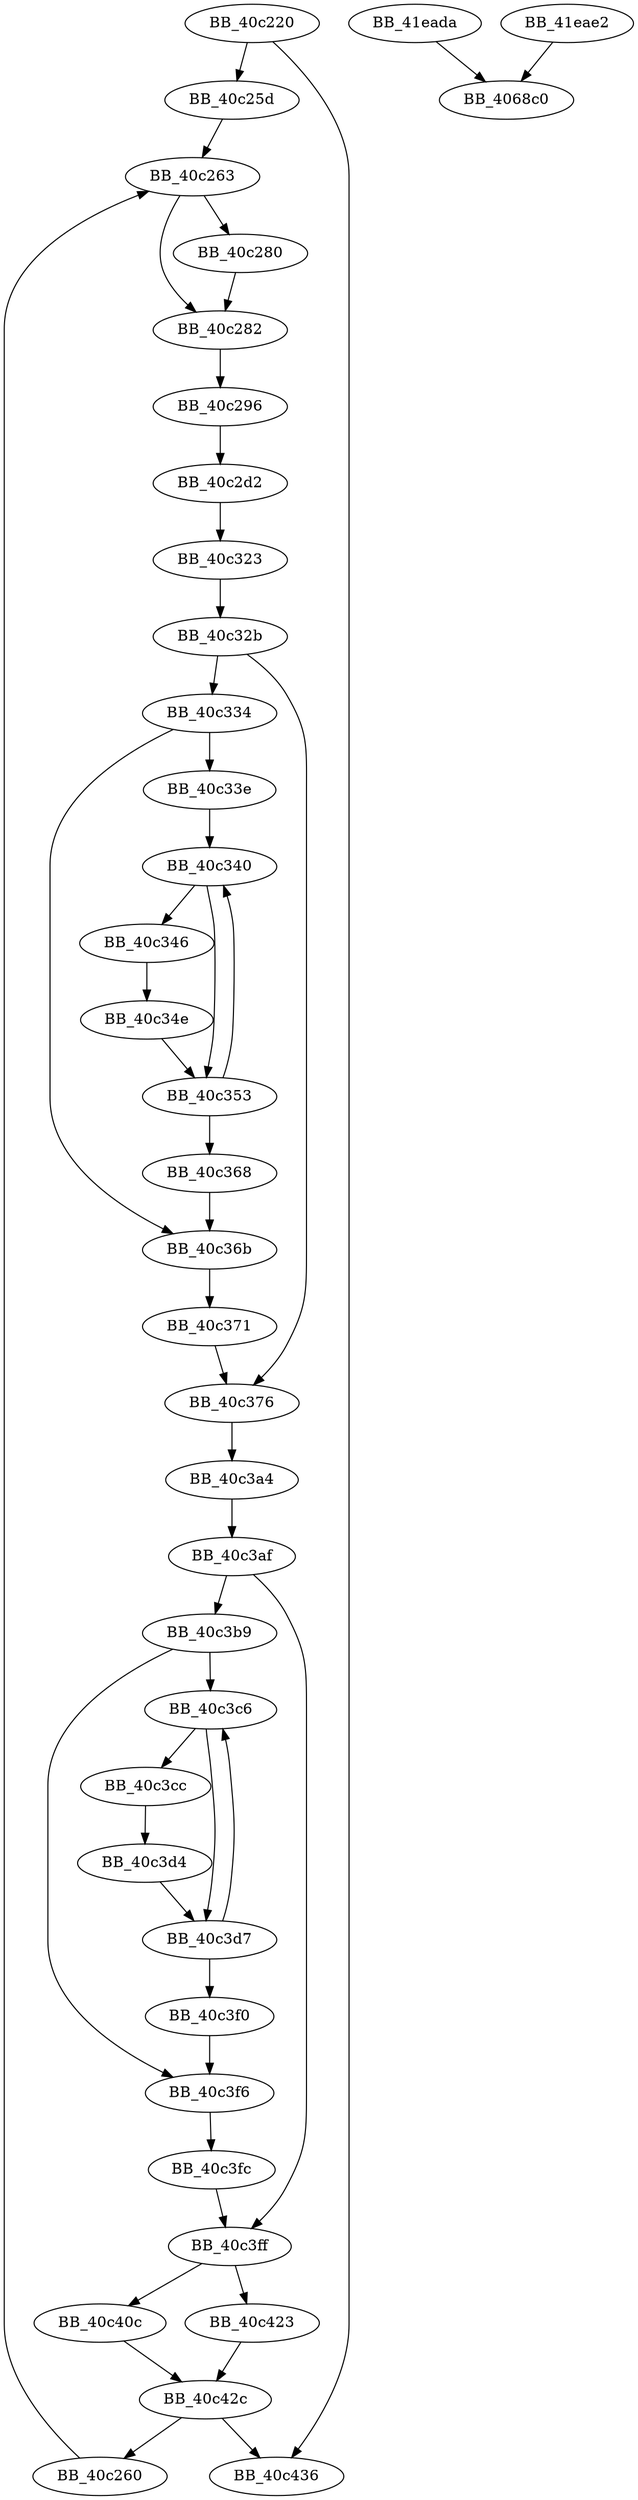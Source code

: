 DiGraph sub_40C220{
BB_40c220->BB_40c25d
BB_40c220->BB_40c436
BB_40c25d->BB_40c263
BB_40c260->BB_40c263
BB_40c263->BB_40c280
BB_40c263->BB_40c282
BB_40c280->BB_40c282
BB_40c282->BB_40c296
BB_40c296->BB_40c2d2
BB_40c2d2->BB_40c323
BB_40c323->BB_40c32b
BB_40c32b->BB_40c334
BB_40c32b->BB_40c376
BB_40c334->BB_40c33e
BB_40c334->BB_40c36b
BB_40c33e->BB_40c340
BB_40c340->BB_40c346
BB_40c340->BB_40c353
BB_40c346->BB_40c34e
BB_40c34e->BB_40c353
BB_40c353->BB_40c340
BB_40c353->BB_40c368
BB_40c368->BB_40c36b
BB_40c36b->BB_40c371
BB_40c371->BB_40c376
BB_40c376->BB_40c3a4
BB_40c3a4->BB_40c3af
BB_40c3af->BB_40c3b9
BB_40c3af->BB_40c3ff
BB_40c3b9->BB_40c3c6
BB_40c3b9->BB_40c3f6
BB_40c3c6->BB_40c3cc
BB_40c3c6->BB_40c3d7
BB_40c3cc->BB_40c3d4
BB_40c3d4->BB_40c3d7
BB_40c3d7->BB_40c3c6
BB_40c3d7->BB_40c3f0
BB_40c3f0->BB_40c3f6
BB_40c3f6->BB_40c3fc
BB_40c3fc->BB_40c3ff
BB_40c3ff->BB_40c40c
BB_40c3ff->BB_40c423
BB_40c40c->BB_40c42c
BB_40c423->BB_40c42c
BB_40c42c->BB_40c260
BB_40c42c->BB_40c436
BB_41eada->BB_4068c0
BB_41eae2->BB_4068c0
}
